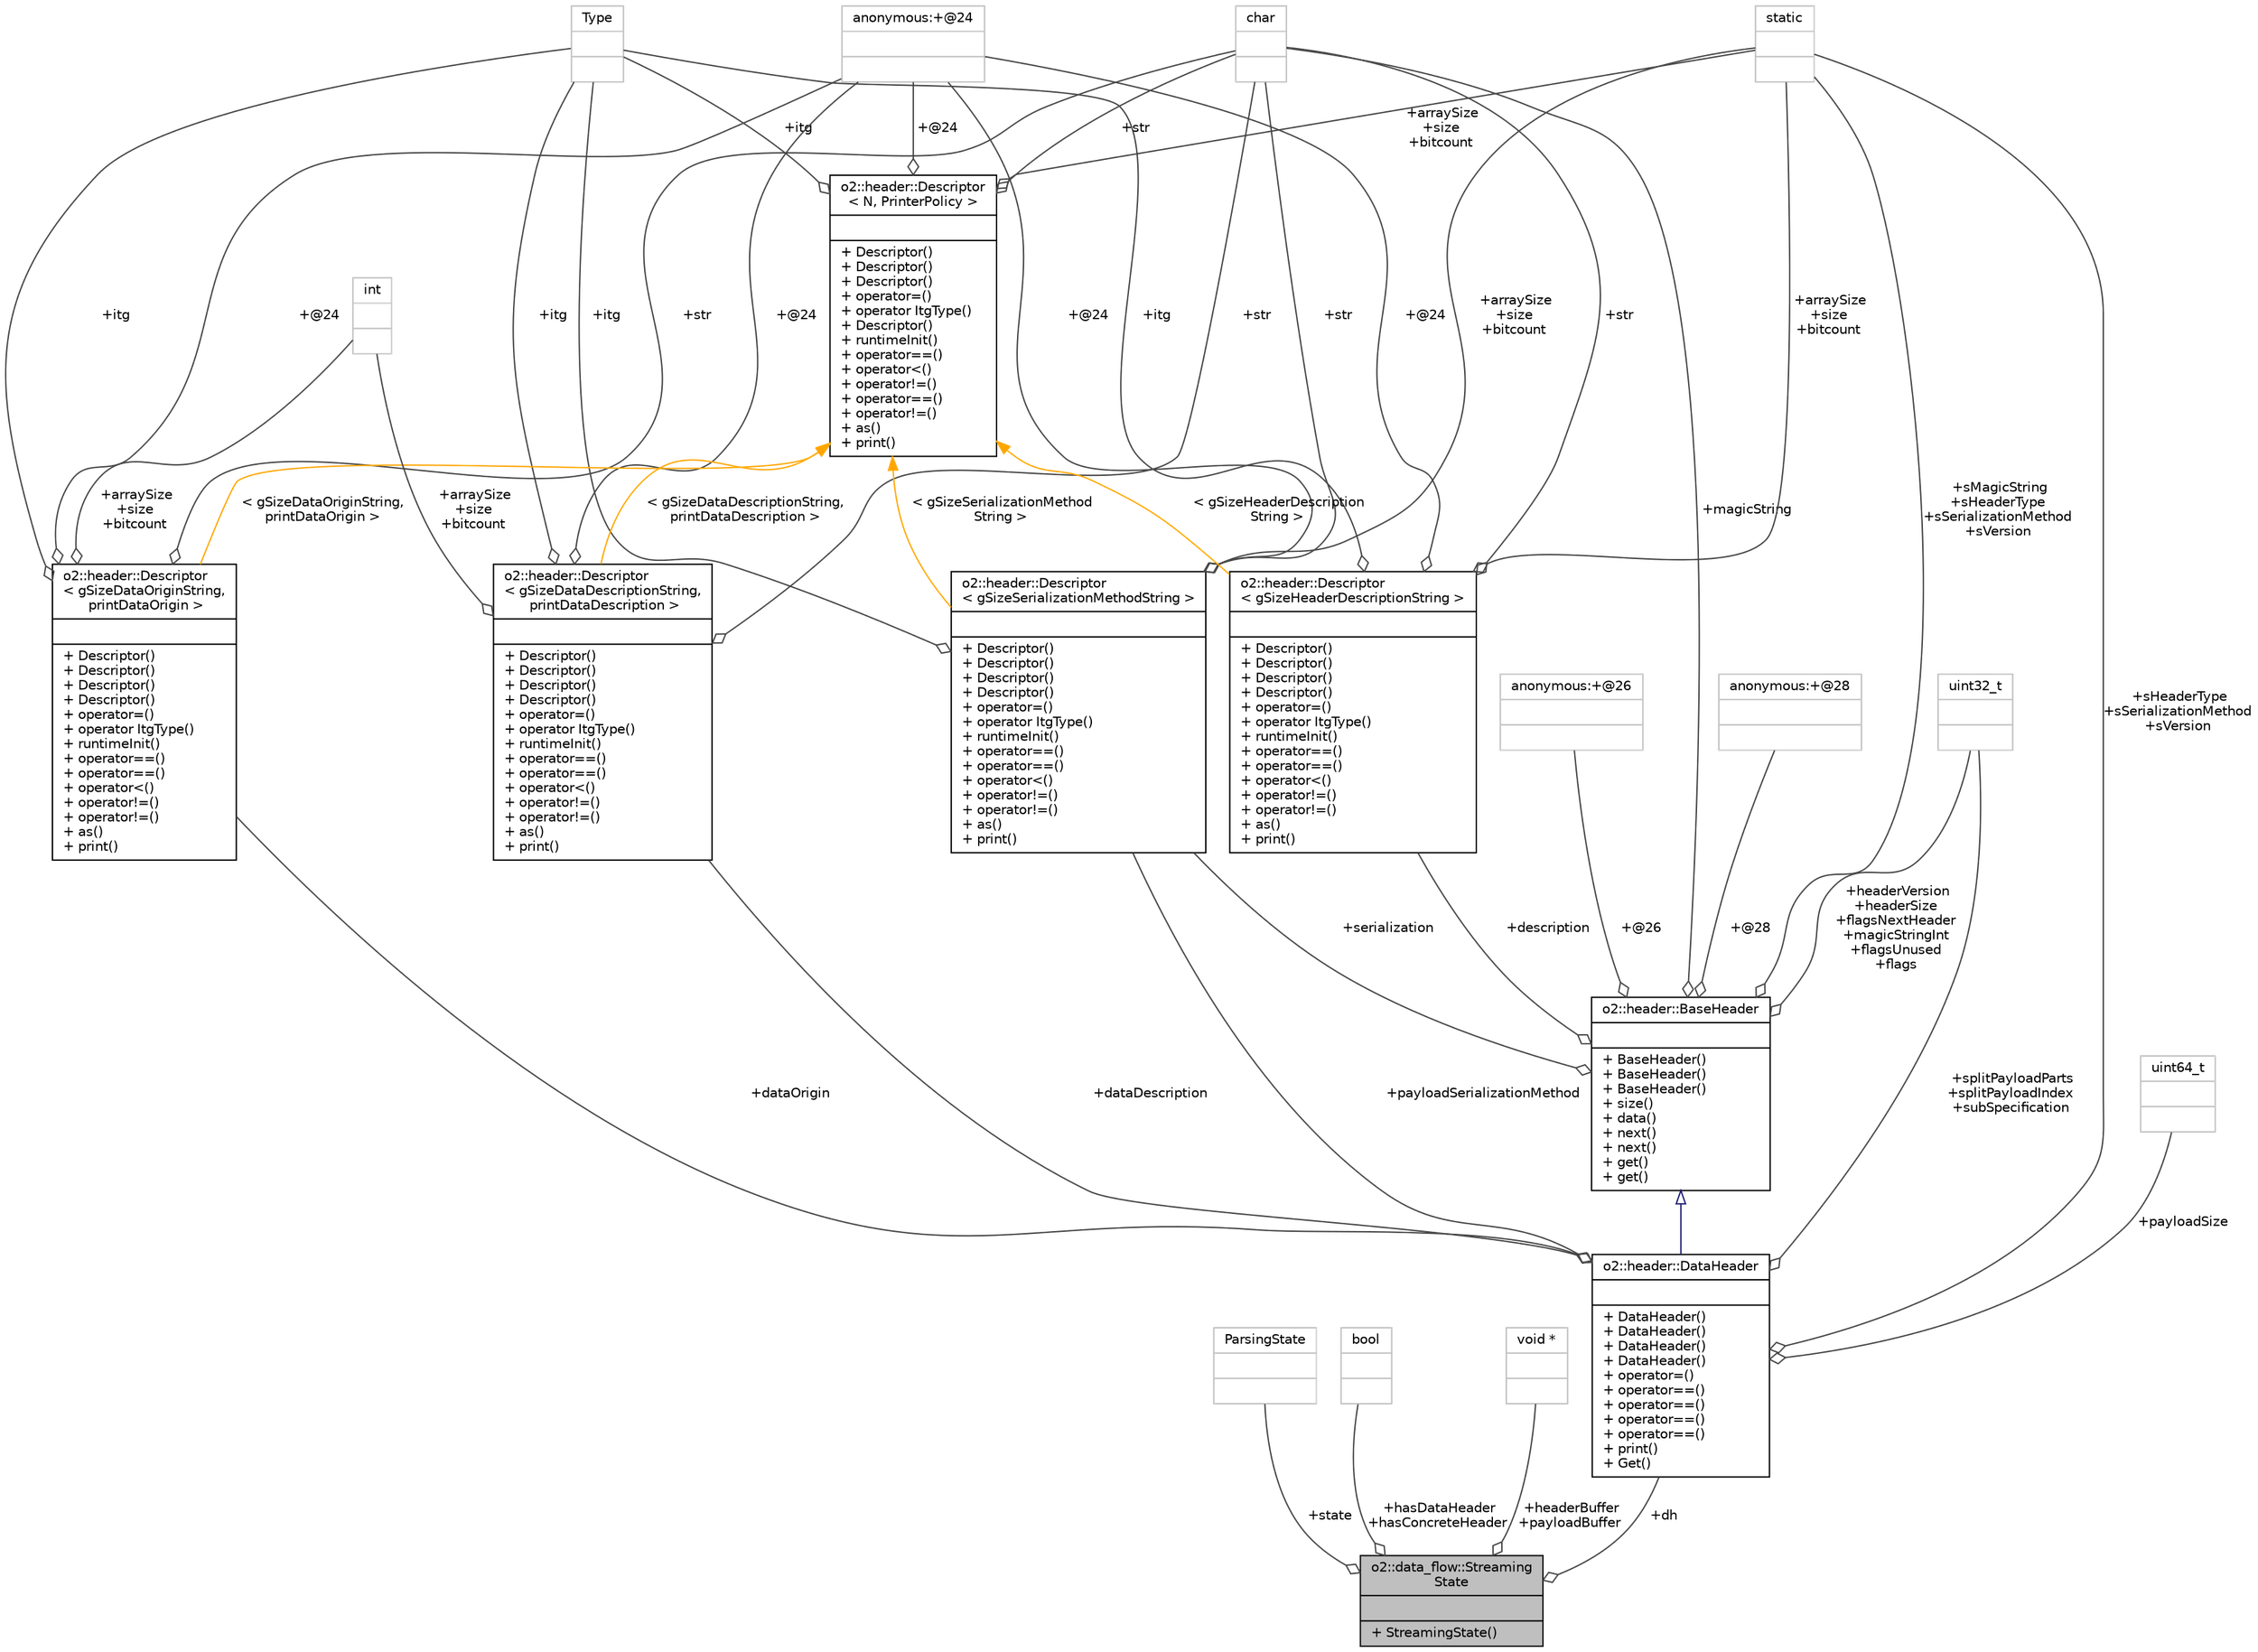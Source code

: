 digraph "o2::data_flow::StreamingState"
{
 // INTERACTIVE_SVG=YES
  bgcolor="transparent";
  edge [fontname="Helvetica",fontsize="10",labelfontname="Helvetica",labelfontsize="10"];
  node [fontname="Helvetica",fontsize="10",shape=record];
  Node1 [label="{o2::data_flow::Streaming\lState\n||+ StreamingState()\l}",height=0.2,width=0.4,color="black", fillcolor="grey75", style="filled", fontcolor="black"];
  Node2 -> Node1 [color="grey25",fontsize="10",style="solid",label=" +state" ,arrowhead="odiamond",fontname="Helvetica"];
  Node2 [label="{ParsingState\n||}",height=0.2,width=0.4,color="grey75"];
  Node3 -> Node1 [color="grey25",fontsize="10",style="solid",label=" +hasDataHeader\n+hasConcreteHeader" ,arrowhead="odiamond",fontname="Helvetica"];
  Node3 [label="{bool\n||}",height=0.2,width=0.4,color="grey75"];
  Node4 -> Node1 [color="grey25",fontsize="10",style="solid",label=" +headerBuffer\n+payloadBuffer" ,arrowhead="odiamond",fontname="Helvetica"];
  Node4 [label="{void *\n||}",height=0.2,width=0.4,color="grey75"];
  Node5 -> Node1 [color="grey25",fontsize="10",style="solid",label=" +dh" ,arrowhead="odiamond",fontname="Helvetica"];
  Node5 [label="{o2::header::DataHeader\n||+ DataHeader()\l+ DataHeader()\l+ DataHeader()\l+ DataHeader()\l+ operator=()\l+ operator==()\l+ operator==()\l+ operator==()\l+ operator==()\l+ print()\l+ Get()\l}",height=0.2,width=0.4,color="black",URL="$db/d87/structo2_1_1header_1_1DataHeader.html",tooltip="the main header struct "];
  Node6 -> Node5 [dir="back",color="midnightblue",fontsize="10",style="solid",arrowtail="onormal",fontname="Helvetica"];
  Node6 [label="{o2::header::BaseHeader\n||+ BaseHeader()\l+ BaseHeader()\l+ BaseHeader()\l+ size()\l+ data()\l+ next()\l+ next()\l+ get()\l+ get()\l}",height=0.2,width=0.4,color="black",URL="$d8/dbd/structo2_1_1header_1_1BaseHeader.html",tooltip="the base header struct Every header type must begin (i.e. derive) with this. Don&#39;t use this struct di..."];
  Node7 -> Node6 [color="grey25",fontsize="10",style="solid",label=" +description" ,arrowhead="odiamond",fontname="Helvetica"];
  Node7 [label="{o2::header::Descriptor\l\< gSizeHeaderDescriptionString \>\n||+ Descriptor()\l+ Descriptor()\l+ Descriptor()\l+ Descriptor()\l+ operator=()\l+ operator ItgType()\l+ runtimeInit()\l+ operator==()\l+ operator==()\l+ operator\<()\l+ operator!=()\l+ operator!=()\l+ as()\l+ print()\l}",height=0.2,width=0.4,color="black",URL="$d9/db3/structo2_1_1header_1_1Descriptor.html"];
  Node8 -> Node7 [color="grey25",fontsize="10",style="solid",label=" +itg" ,arrowhead="odiamond",fontname="Helvetica"];
  Node8 [label="{Type\n||}",height=0.2,width=0.4,color="grey75"];
  Node9 -> Node7 [color="grey25",fontsize="10",style="solid",label=" +str" ,arrowhead="odiamond",fontname="Helvetica"];
  Node9 [label="{char\n||}",height=0.2,width=0.4,color="grey75"];
  Node10 -> Node7 [color="grey25",fontsize="10",style="solid",label=" +@24" ,arrowhead="odiamond",fontname="Helvetica"];
  Node10 [label="{anonymous:+@24\n||}",height=0.2,width=0.4,color="grey75"];
  Node11 -> Node7 [color="grey25",fontsize="10",style="solid",label=" +arraySize\n+size\n+bitcount" ,arrowhead="odiamond",fontname="Helvetica"];
  Node11 [label="{static\n||}",height=0.2,width=0.4,color="grey75"];
  Node12 -> Node7 [dir="back",color="orange",fontsize="10",style="solid",label=" \< gSizeHeaderDescription\lString \>" ,fontname="Helvetica"];
  Node12 [label="{o2::header::Descriptor\l\< N, PrinterPolicy \>\n||+ Descriptor()\l+ Descriptor()\l+ Descriptor()\l+ operator=()\l+ operator ItgType()\l+ Descriptor()\l+ runtimeInit()\l+ operator==()\l+ operator\<()\l+ operator!=()\l+ operator==()\l+ operator!=()\l+ as()\l+ print()\l}",height=0.2,width=0.4,color="black",URL="$d9/db3/structo2_1_1header_1_1Descriptor.html"];
  Node8 -> Node12 [color="grey25",fontsize="10",style="solid",label=" +itg" ,arrowhead="odiamond",fontname="Helvetica"];
  Node9 -> Node12 [color="grey25",fontsize="10",style="solid",label=" +str" ,arrowhead="odiamond",fontname="Helvetica"];
  Node10 -> Node12 [color="grey25",fontsize="10",style="solid",label=" +@24" ,arrowhead="odiamond",fontname="Helvetica"];
  Node11 -> Node12 [color="grey25",fontsize="10",style="solid",label=" +arraySize\n+size\n+bitcount" ,arrowhead="odiamond",fontname="Helvetica"];
  Node13 -> Node6 [color="grey25",fontsize="10",style="solid",label=" +@26" ,arrowhead="odiamond",fontname="Helvetica"];
  Node13 [label="{anonymous:+@26\n||}",height=0.2,width=0.4,color="grey75"];
  Node9 -> Node6 [color="grey25",fontsize="10",style="solid",label=" +magicString" ,arrowhead="odiamond",fontname="Helvetica"];
  Node14 -> Node6 [color="grey25",fontsize="10",style="solid",label=" +@28" ,arrowhead="odiamond",fontname="Helvetica"];
  Node14 [label="{anonymous:+@28\n||}",height=0.2,width=0.4,color="grey75"];
  Node15 -> Node6 [color="grey25",fontsize="10",style="solid",label=" +serialization" ,arrowhead="odiamond",fontname="Helvetica"];
  Node15 [label="{o2::header::Descriptor\l\< gSizeSerializationMethodString \>\n||+ Descriptor()\l+ Descriptor()\l+ Descriptor()\l+ Descriptor()\l+ operator=()\l+ operator ItgType()\l+ runtimeInit()\l+ operator==()\l+ operator==()\l+ operator\<()\l+ operator!=()\l+ operator!=()\l+ as()\l+ print()\l}",height=0.2,width=0.4,color="black",URL="$d9/db3/structo2_1_1header_1_1Descriptor.html"];
  Node8 -> Node15 [color="grey25",fontsize="10",style="solid",label=" +itg" ,arrowhead="odiamond",fontname="Helvetica"];
  Node9 -> Node15 [color="grey25",fontsize="10",style="solid",label=" +str" ,arrowhead="odiamond",fontname="Helvetica"];
  Node10 -> Node15 [color="grey25",fontsize="10",style="solid",label=" +@24" ,arrowhead="odiamond",fontname="Helvetica"];
  Node11 -> Node15 [color="grey25",fontsize="10",style="solid",label=" +arraySize\n+size\n+bitcount" ,arrowhead="odiamond",fontname="Helvetica"];
  Node12 -> Node15 [dir="back",color="orange",fontsize="10",style="solid",label=" \< gSizeSerializationMethod\lString \>" ,fontname="Helvetica"];
  Node16 -> Node6 [color="grey25",fontsize="10",style="solid",label=" +headerVersion\n+headerSize\n+flagsNextHeader\n+magicStringInt\n+flagsUnused\n+flags" ,arrowhead="odiamond",fontname="Helvetica"];
  Node16 [label="{uint32_t\n||}",height=0.2,width=0.4,color="grey75"];
  Node11 -> Node6 [color="grey25",fontsize="10",style="solid",label=" +sMagicString\n+sHeaderType\n+sSerializationMethod\n+sVersion" ,arrowhead="odiamond",fontname="Helvetica"];
  Node17 -> Node5 [color="grey25",fontsize="10",style="solid",label=" +payloadSize" ,arrowhead="odiamond",fontname="Helvetica"];
  Node17 [label="{uint64_t\n||}",height=0.2,width=0.4,color="grey75"];
  Node18 -> Node5 [color="grey25",fontsize="10",style="solid",label=" +dataOrigin" ,arrowhead="odiamond",fontname="Helvetica"];
  Node18 [label="{o2::header::Descriptor\l\< gSizeDataOriginString,\l printDataOrigin \>\n||+ Descriptor()\l+ Descriptor()\l+ Descriptor()\l+ Descriptor()\l+ operator=()\l+ operator ItgType()\l+ runtimeInit()\l+ operator==()\l+ operator==()\l+ operator\<()\l+ operator!=()\l+ operator!=()\l+ as()\l+ print()\l}",height=0.2,width=0.4,color="black",URL="$d9/db3/structo2_1_1header_1_1Descriptor.html"];
  Node8 -> Node18 [color="grey25",fontsize="10",style="solid",label=" +itg" ,arrowhead="odiamond",fontname="Helvetica"];
  Node9 -> Node18 [color="grey25",fontsize="10",style="solid",label=" +str" ,arrowhead="odiamond",fontname="Helvetica"];
  Node19 -> Node18 [color="grey25",fontsize="10",style="solid",label=" +arraySize\n+size\n+bitcount" ,arrowhead="odiamond",fontname="Helvetica"];
  Node19 [label="{int\n||}",height=0.2,width=0.4,color="grey75"];
  Node10 -> Node18 [color="grey25",fontsize="10",style="solid",label=" +@24" ,arrowhead="odiamond",fontname="Helvetica"];
  Node12 -> Node18 [dir="back",color="orange",fontsize="10",style="solid",label=" \< gSizeDataOriginString,\l printDataOrigin \>" ,fontname="Helvetica"];
  Node20 -> Node5 [color="grey25",fontsize="10",style="solid",label=" +dataDescription" ,arrowhead="odiamond",fontname="Helvetica"];
  Node20 [label="{o2::header::Descriptor\l\< gSizeDataDescriptionString,\l printDataDescription \>\n||+ Descriptor()\l+ Descriptor()\l+ Descriptor()\l+ Descriptor()\l+ operator=()\l+ operator ItgType()\l+ runtimeInit()\l+ operator==()\l+ operator==()\l+ operator\<()\l+ operator!=()\l+ operator!=()\l+ as()\l+ print()\l}",height=0.2,width=0.4,color="black",URL="$d9/db3/structo2_1_1header_1_1Descriptor.html"];
  Node8 -> Node20 [color="grey25",fontsize="10",style="solid",label=" +itg" ,arrowhead="odiamond",fontname="Helvetica"];
  Node9 -> Node20 [color="grey25",fontsize="10",style="solid",label=" +str" ,arrowhead="odiamond",fontname="Helvetica"];
  Node19 -> Node20 [color="grey25",fontsize="10",style="solid",label=" +arraySize\n+size\n+bitcount" ,arrowhead="odiamond",fontname="Helvetica"];
  Node10 -> Node20 [color="grey25",fontsize="10",style="solid",label=" +@24" ,arrowhead="odiamond",fontname="Helvetica"];
  Node12 -> Node20 [dir="back",color="orange",fontsize="10",style="solid",label=" \< gSizeDataDescriptionString,\l printDataDescription \>" ,fontname="Helvetica"];
  Node15 -> Node5 [color="grey25",fontsize="10",style="solid",label=" +payloadSerializationMethod" ,arrowhead="odiamond",fontname="Helvetica"];
  Node16 -> Node5 [color="grey25",fontsize="10",style="solid",label=" +splitPayloadParts\n+splitPayloadIndex\n+subSpecification" ,arrowhead="odiamond",fontname="Helvetica"];
  Node11 -> Node5 [color="grey25",fontsize="10",style="solid",label=" +sHeaderType\n+sSerializationMethod\n+sVersion" ,arrowhead="odiamond",fontname="Helvetica"];
}

